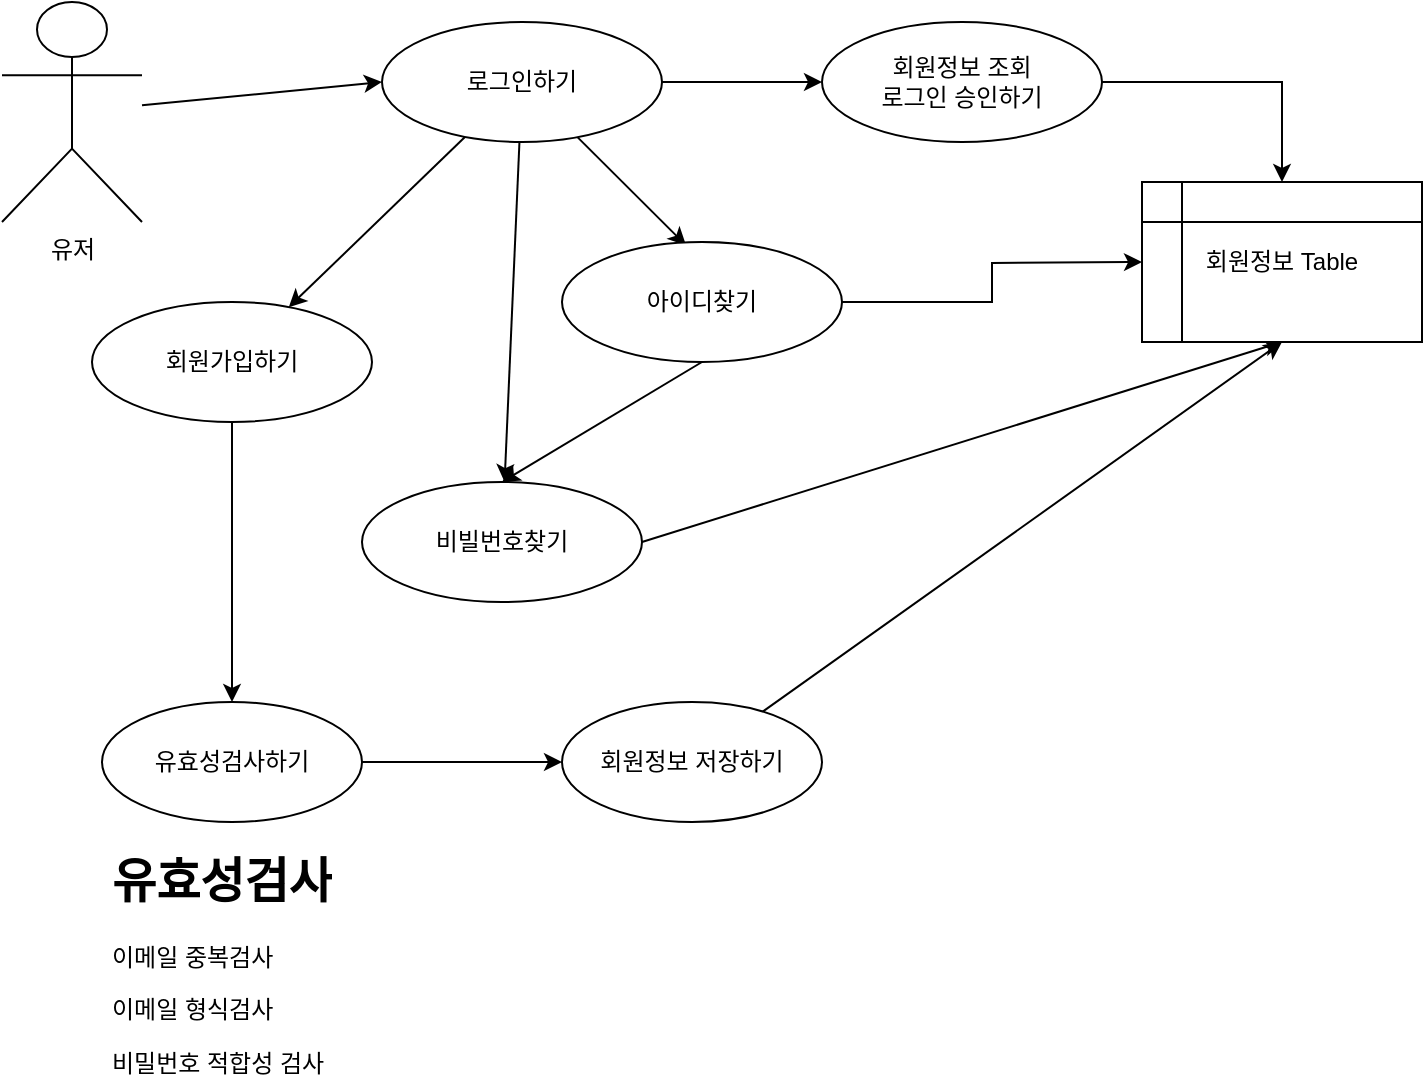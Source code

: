 <mxfile version="21.3.6" type="device">
  <diagram name="페이지-1" id="BtugIte1vhd7Jhjultr5">
    <mxGraphModel dx="794" dy="424" grid="1" gridSize="10" guides="1" tooltips="1" connect="1" arrows="1" fold="1" page="1" pageScale="1" pageWidth="4681" pageHeight="3300" math="0" shadow="0">
      <root>
        <mxCell id="0" />
        <mxCell id="1" parent="0" />
        <mxCell id="EaXTGH-u8oa0BhY2DPJO-4" style="rounded=0;orthogonalLoop=1;jettySize=auto;html=1;entryX=0;entryY=0.5;entryDx=0;entryDy=0;" parent="1" source="EaXTGH-u8oa0BhY2DPJO-1" target="EaXTGH-u8oa0BhY2DPJO-3" edge="1">
          <mxGeometry relative="1" as="geometry" />
        </mxCell>
        <mxCell id="EaXTGH-u8oa0BhY2DPJO-1" value="유저" style="shape=umlActor;verticalLabelPosition=bottom;verticalAlign=top;html=1;outlineConnect=0;" parent="1" vertex="1">
          <mxGeometry x="70" y="50" width="70" height="110" as="geometry" />
        </mxCell>
        <mxCell id="EaXTGH-u8oa0BhY2DPJO-8" style="rounded=0;orthogonalLoop=1;jettySize=auto;html=1;" parent="1" source="EaXTGH-u8oa0BhY2DPJO-3" target="EaXTGH-u8oa0BhY2DPJO-5" edge="1">
          <mxGeometry relative="1" as="geometry" />
        </mxCell>
        <mxCell id="EaXTGH-u8oa0BhY2DPJO-9" style="rounded=0;orthogonalLoop=1;jettySize=auto;html=1;entryX=0.443;entryY=0.028;entryDx=0;entryDy=0;entryPerimeter=0;" parent="1" source="EaXTGH-u8oa0BhY2DPJO-3" target="EaXTGH-u8oa0BhY2DPJO-6" edge="1">
          <mxGeometry relative="1" as="geometry" />
        </mxCell>
        <mxCell id="EaXTGH-u8oa0BhY2DPJO-11" style="rounded=0;orthogonalLoop=1;jettySize=auto;html=1;" parent="1" source="EaXTGH-u8oa0BhY2DPJO-3" target="EaXTGH-u8oa0BhY2DPJO-7" edge="1">
          <mxGeometry relative="1" as="geometry" />
        </mxCell>
        <mxCell id="EaXTGH-u8oa0BhY2DPJO-21" style="edgeStyle=orthogonalEdgeStyle;rounded=0;orthogonalLoop=1;jettySize=auto;html=1;entryX=0;entryY=0.5;entryDx=0;entryDy=0;" parent="1" source="EaXTGH-u8oa0BhY2DPJO-3" target="EaXTGH-u8oa0BhY2DPJO-20" edge="1">
          <mxGeometry relative="1" as="geometry" />
        </mxCell>
        <mxCell id="EaXTGH-u8oa0BhY2DPJO-3" value="로그인하기" style="ellipse;whiteSpace=wrap;html=1;" parent="1" vertex="1">
          <mxGeometry x="260" y="60" width="140" height="60" as="geometry" />
        </mxCell>
        <mxCell id="EaXTGH-u8oa0BhY2DPJO-15" style="rounded=0;orthogonalLoop=1;jettySize=auto;html=1;entryX=0.5;entryY=0;entryDx=0;entryDy=0;" parent="1" source="EaXTGH-u8oa0BhY2DPJO-5" target="EaXTGH-u8oa0BhY2DPJO-13" edge="1">
          <mxGeometry relative="1" as="geometry" />
        </mxCell>
        <mxCell id="EaXTGH-u8oa0BhY2DPJO-5" value="회원가입하기" style="ellipse;whiteSpace=wrap;html=1;" parent="1" vertex="1">
          <mxGeometry x="115" y="200" width="140" height="60" as="geometry" />
        </mxCell>
        <mxCell id="EaXTGH-u8oa0BhY2DPJO-10" style="rounded=0;orthogonalLoop=1;jettySize=auto;html=1;entryX=0.5;entryY=0;entryDx=0;entryDy=0;exitX=0.5;exitY=1;exitDx=0;exitDy=0;" parent="1" source="EaXTGH-u8oa0BhY2DPJO-6" target="EaXTGH-u8oa0BhY2DPJO-7" edge="1">
          <mxGeometry relative="1" as="geometry" />
        </mxCell>
        <mxCell id="EaXTGH-u8oa0BhY2DPJO-23" style="edgeStyle=orthogonalEdgeStyle;rounded=0;orthogonalLoop=1;jettySize=auto;html=1;" parent="1" source="EaXTGH-u8oa0BhY2DPJO-6" edge="1">
          <mxGeometry relative="1" as="geometry">
            <mxPoint x="640" y="180" as="targetPoint" />
          </mxGeometry>
        </mxCell>
        <mxCell id="EaXTGH-u8oa0BhY2DPJO-6" value="아이디찾기" style="ellipse;whiteSpace=wrap;html=1;" parent="1" vertex="1">
          <mxGeometry x="350" y="170" width="140" height="60" as="geometry" />
        </mxCell>
        <mxCell id="EaXTGH-u8oa0BhY2DPJO-24" style="rounded=0;orthogonalLoop=1;jettySize=auto;html=1;entryX=0.5;entryY=1;entryDx=0;entryDy=0;exitX=1;exitY=0.5;exitDx=0;exitDy=0;" parent="1" source="EaXTGH-u8oa0BhY2DPJO-7" target="EaXTGH-u8oa0BhY2DPJO-18" edge="1">
          <mxGeometry relative="1" as="geometry" />
        </mxCell>
        <mxCell id="EaXTGH-u8oa0BhY2DPJO-7" value="비빌번호찾기" style="ellipse;whiteSpace=wrap;html=1;" parent="1" vertex="1">
          <mxGeometry x="250" y="290" width="140" height="60" as="geometry" />
        </mxCell>
        <mxCell id="EaXTGH-u8oa0BhY2DPJO-17" style="edgeStyle=orthogonalEdgeStyle;rounded=0;orthogonalLoop=1;jettySize=auto;html=1;entryX=0;entryY=0.5;entryDx=0;entryDy=0;" parent="1" source="EaXTGH-u8oa0BhY2DPJO-13" target="EaXTGH-u8oa0BhY2DPJO-16" edge="1">
          <mxGeometry relative="1" as="geometry" />
        </mxCell>
        <mxCell id="EaXTGH-u8oa0BhY2DPJO-13" value="유효성검사하기" style="ellipse;whiteSpace=wrap;html=1;" parent="1" vertex="1">
          <mxGeometry x="120" y="400" width="130" height="60" as="geometry" />
        </mxCell>
        <mxCell id="EaXTGH-u8oa0BhY2DPJO-14" value="&lt;h1&gt;유효성검사&lt;/h1&gt;&lt;p&gt;이메일 중복검사&lt;/p&gt;&lt;p&gt;이메일 형식검사&lt;/p&gt;&lt;p&gt;비밀번호 적합성 검사&lt;/p&gt;" style="text;html=1;strokeColor=none;fillColor=none;spacing=5;spacingTop=-20;whiteSpace=wrap;overflow=hidden;rounded=0;" parent="1" vertex="1">
          <mxGeometry x="120" y="470" width="190" height="120" as="geometry" />
        </mxCell>
        <mxCell id="EaXTGH-u8oa0BhY2DPJO-19" style="rounded=0;orthogonalLoop=1;jettySize=auto;html=1;entryX=0.5;entryY=1;entryDx=0;entryDy=0;" parent="1" source="EaXTGH-u8oa0BhY2DPJO-16" target="EaXTGH-u8oa0BhY2DPJO-18" edge="1">
          <mxGeometry relative="1" as="geometry" />
        </mxCell>
        <mxCell id="EaXTGH-u8oa0BhY2DPJO-16" value="회원정보 저장하기" style="ellipse;whiteSpace=wrap;html=1;" parent="1" vertex="1">
          <mxGeometry x="350" y="400" width="130" height="60" as="geometry" />
        </mxCell>
        <mxCell id="EaXTGH-u8oa0BhY2DPJO-18" value="회원정보 Table" style="shape=internalStorage;whiteSpace=wrap;html=1;backgroundOutline=1;" parent="1" vertex="1">
          <mxGeometry x="640" y="140" width="140" height="80" as="geometry" />
        </mxCell>
        <mxCell id="EaXTGH-u8oa0BhY2DPJO-22" style="edgeStyle=orthogonalEdgeStyle;rounded=0;orthogonalLoop=1;jettySize=auto;html=1;entryX=0.5;entryY=0;entryDx=0;entryDy=0;" parent="1" source="EaXTGH-u8oa0BhY2DPJO-20" target="EaXTGH-u8oa0BhY2DPJO-18" edge="1">
          <mxGeometry relative="1" as="geometry" />
        </mxCell>
        <mxCell id="EaXTGH-u8oa0BhY2DPJO-20" value="회원정보 조회&lt;br&gt;로그인 승인하기" style="ellipse;whiteSpace=wrap;html=1;" parent="1" vertex="1">
          <mxGeometry x="480" y="60" width="140" height="60" as="geometry" />
        </mxCell>
      </root>
    </mxGraphModel>
  </diagram>
</mxfile>

